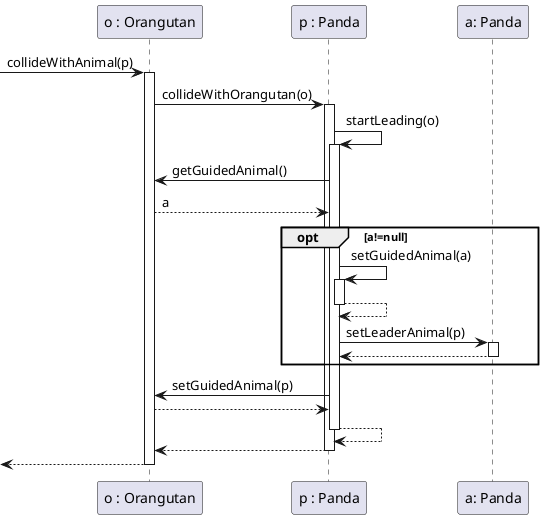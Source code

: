 @startuml
participant "o : Orangutan" as o
participant "p : Panda" as p
participant "a: Panda" as a

[-> o: collideWithAnimal(p)
activate o

o-> p ++ : collideWithOrangutan(o)
p->p ++ : startLeading(o)
p->o: getGuidedAnimal()
o-->p: a
opt a!=null

p->p ++ : setGuidedAnimal(a)
p--> p -- :
p->a ++ : setLeaderAnimal(p)
a-->p --
end
p->o: setGuidedAnimal(p)
o-->p
p-->p --
p -->o --

[<--o
deactivate o

@enduml